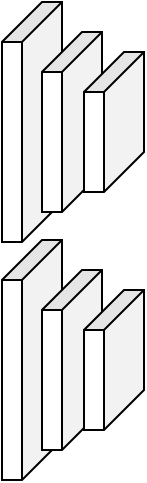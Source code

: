 <mxfile version="16.5.3" type="github"><diagram id="XJV9W_cmDKWi7Rnc3LGd" name="Page-1"><mxGraphModel dx="715" dy="433" grid="1" gridSize="10" guides="1" tooltips="1" connect="1" arrows="1" fold="1" page="1" pageScale="1" pageWidth="850" pageHeight="1100" math="0" shadow="0"><root><mxCell id="0"/><mxCell id="1" parent="0"/><mxCell id="ripQ546PBSJGRs5OGgcQ-14" value="" style="shape=cube;whiteSpace=wrap;html=1;boundedLbl=1;backgroundOutline=1;darkOpacity=0.05;darkOpacity2=0.1;rotation=90;" vertex="1" parent="1"><mxGeometry y="60" width="120" height="30" as="geometry"/></mxCell><mxCell id="ripQ546PBSJGRs5OGgcQ-15" value="" style="shape=cube;whiteSpace=wrap;html=1;boundedLbl=1;backgroundOutline=1;darkOpacity=0.05;darkOpacity2=0.1;rotation=90;" vertex="1" parent="1"><mxGeometry x="35" y="60" width="90" height="30" as="geometry"/></mxCell><mxCell id="ripQ546PBSJGRs5OGgcQ-16" value="" style="shape=cube;whiteSpace=wrap;html=1;boundedLbl=1;backgroundOutline=1;darkOpacity=0.05;darkOpacity2=0.1;rotation=90;" vertex="1" parent="1"><mxGeometry x="66" y="60" width="70" height="30" as="geometry"/></mxCell><mxCell id="ripQ546PBSJGRs5OGgcQ-17" value="" style="shape=cube;whiteSpace=wrap;html=1;boundedLbl=1;backgroundOutline=1;darkOpacity=0.05;darkOpacity2=0.1;rotation=90;" vertex="1" parent="1"><mxGeometry y="179" width="120" height="30" as="geometry"/></mxCell><mxCell id="ripQ546PBSJGRs5OGgcQ-18" value="" style="shape=cube;whiteSpace=wrap;html=1;boundedLbl=1;backgroundOutline=1;darkOpacity=0.05;darkOpacity2=0.1;rotation=90;" vertex="1" parent="1"><mxGeometry x="35" y="179" width="90" height="30" as="geometry"/></mxCell><mxCell id="ripQ546PBSJGRs5OGgcQ-19" value="" style="shape=cube;whiteSpace=wrap;html=1;boundedLbl=1;backgroundOutline=1;darkOpacity=0.05;darkOpacity2=0.1;rotation=90;" vertex="1" parent="1"><mxGeometry x="66" y="179" width="70" height="30" as="geometry"/></mxCell></root></mxGraphModel></diagram></mxfile>